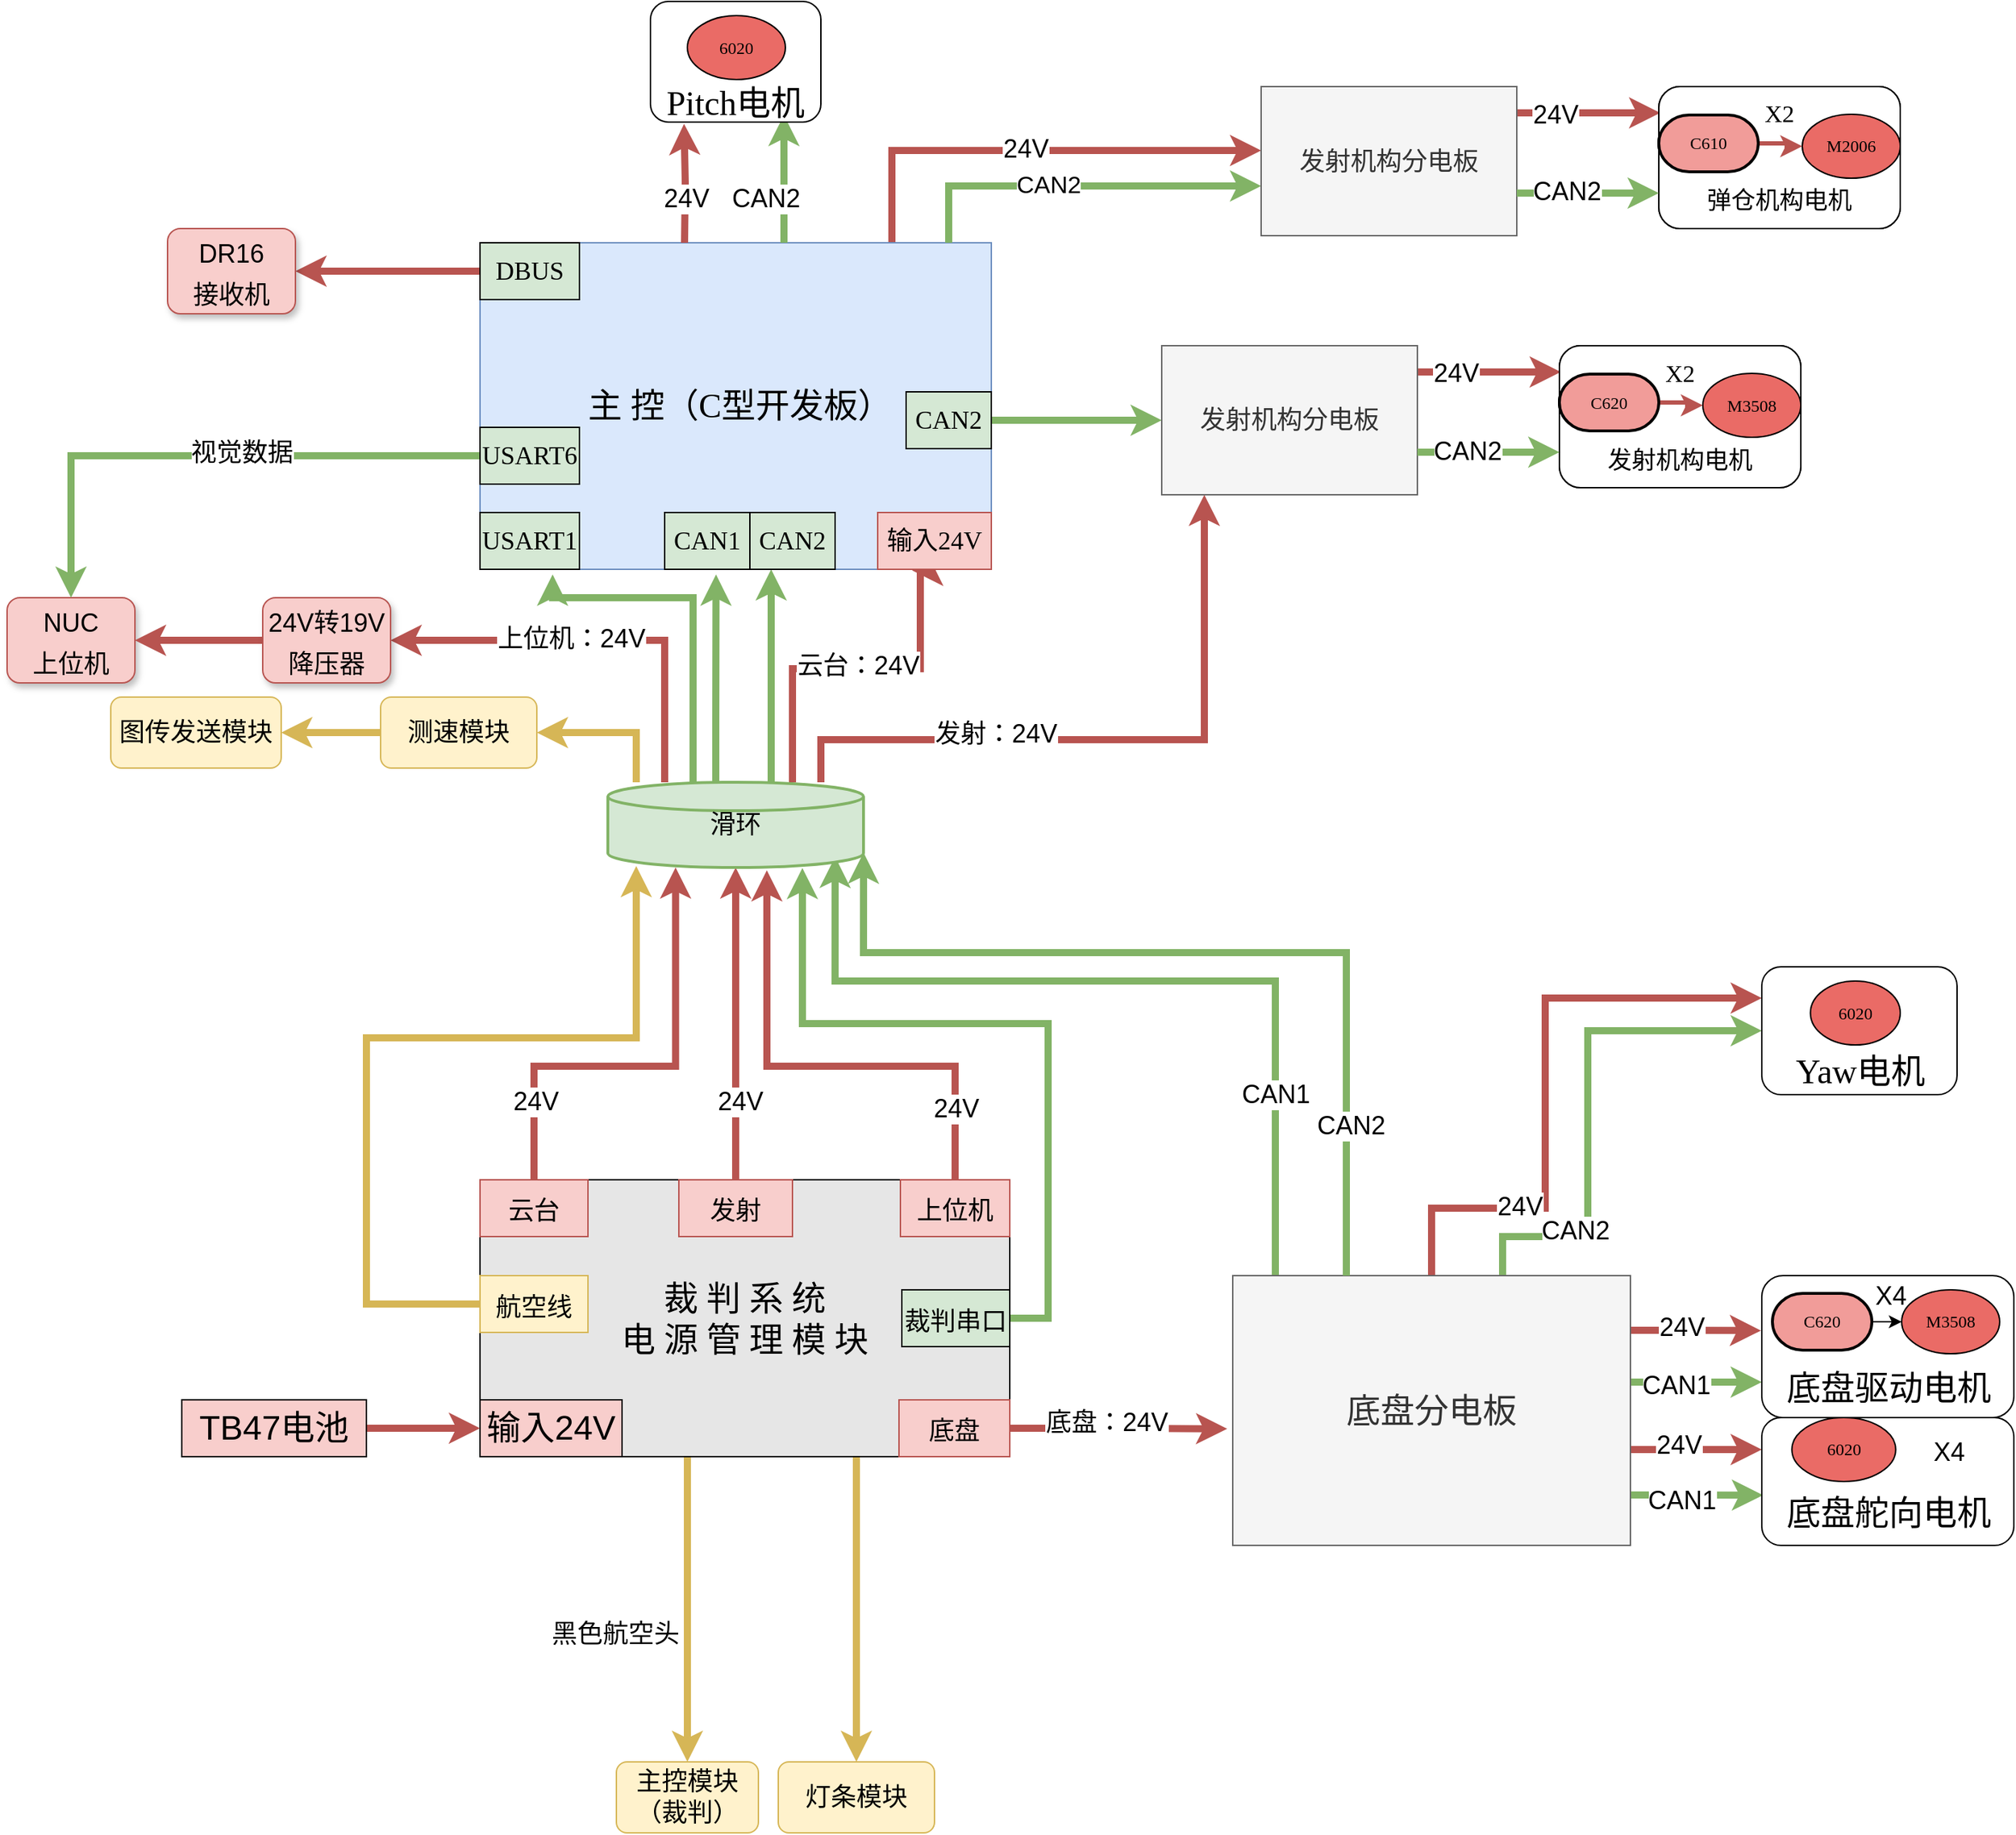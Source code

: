 <mxfile version="15.6.0" type="device"><diagram id="CZtDqc6zKVLzatCX5IzG" name="Page-1"><mxGraphModel dx="864" dy="553" grid="1" gridSize="10" guides="1" tooltips="1" connect="1" arrows="1" fold="1" page="1" pageScale="1" pageWidth="827" pageHeight="1169" math="0" shadow="0"><root><mxCell id="0"/><mxCell id="1" parent="0"/><mxCell id="ervmptaydOIvzW0bVU0r-77" style="edgeStyle=orthogonalEdgeStyle;rounded=0;orthogonalLoop=1;jettySize=auto;html=1;fontSize=18;strokeWidth=5;fillColor=#f8cecc;strokeColor=#b85450;" parent="1" source="od7EhOYDjZgGsdzVqMe6-1" target="duyyAeICjodmPomw_4rh-44" edge="1"><mxGeometry relative="1" as="geometry"><Array as="points"><mxPoint x="710" y="415"/></Array><mxPoint x="970.0" y="415" as="targetPoint"/></mxGeometry></mxCell><mxCell id="ervmptaydOIvzW0bVU0r-78" value="24V" style="edgeLabel;html=1;align=center;verticalAlign=middle;resizable=0;points=[];fontSize=18;" parent="ervmptaydOIvzW0bVU0r-77" vertex="1" connectable="0"><mxGeometry x="-0.021" y="1" relative="1" as="geometry"><mxPoint as="offset"/></mxGeometry></mxCell><mxCell id="od7EhOYDjZgGsdzVqMe6-1" value="&lt;font face=&quot;Times New Roman&quot; style=&quot;font-size: 24px&quot;&gt;&amp;nbsp;主 控（C型开发板）&lt;/font&gt;" style="rounded=0;whiteSpace=wrap;html=1;fillColor=#dae8fc;strokeColor=#6c8ebf;" parent="1" vertex="1"><mxGeometry x="420" y="480" width="360" height="230" as="geometry"/></mxCell><mxCell id="p0tH6st1Zg4c0uGrfp60-65" style="edgeStyle=orthogonalEdgeStyle;rounded=0;orthogonalLoop=1;jettySize=auto;html=1;entryX=1;entryY=0.5;entryDx=0;entryDy=0;fontSize=18;fillColor=#f8cecc;strokeColor=#b85450;strokeWidth=5;" parent="1" source="od7EhOYDjZgGsdzVqMe6-2" target="p0tH6st1Zg4c0uGrfp60-62" edge="1"><mxGeometry relative="1" as="geometry"/></mxCell><mxCell id="od7EhOYDjZgGsdzVqMe6-2" value="&lt;font face=&quot;Times New Roman&quot; style=&quot;font-size: 18px&quot;&gt;DBUS&lt;/font&gt;" style="rounded=0;whiteSpace=wrap;html=1;fillColor=#D5E8D4;" parent="1" vertex="1"><mxGeometry x="420" y="480" width="70" height="40" as="geometry"/></mxCell><mxCell id="p0tH6st1Zg4c0uGrfp60-88" style="edgeStyle=orthogonalEdgeStyle;rounded=0;orthogonalLoop=1;jettySize=auto;html=1;entryX=0.5;entryY=0;entryDx=0;entryDy=0;fontSize=24;fillColor=#fff2cc;strokeColor=#d6b656;strokeWidth=5;" parent="1" source="od7EhOYDjZgGsdzVqMe6-31" target="od7EhOYDjZgGsdzVqMe6-41" edge="1"><mxGeometry relative="1" as="geometry"><Array as="points"><mxPoint x="566" y="1390"/><mxPoint x="566" y="1390"/></Array></mxGeometry></mxCell><mxCell id="p0tH6st1Zg4c0uGrfp60-89" style="edgeStyle=orthogonalEdgeStyle;rounded=0;orthogonalLoop=1;jettySize=auto;html=1;entryX=0.5;entryY=0;entryDx=0;entryDy=0;fontSize=24;strokeWidth=5;fillColor=#fff2cc;strokeColor=#d6b656;" parent="1" source="od7EhOYDjZgGsdzVqMe6-31" target="od7EhOYDjZgGsdzVqMe6-44" edge="1"><mxGeometry relative="1" as="geometry"><Array as="points"><mxPoint x="685" y="1390"/><mxPoint x="685" y="1390"/></Array></mxGeometry></mxCell><mxCell id="od7EhOYDjZgGsdzVqMe6-31" value="&lt;font style=&quot;font-size: 24px&quot;&gt;裁 判 系 统&lt;br&gt;电 源 管 理 模 块&lt;/font&gt;" style="rounded=0;whiteSpace=wrap;html=1;fontFamily=Times New Roman;fillColor=#E6E6E6;" parent="1" vertex="1"><mxGeometry x="420" y="1140" width="373" height="195" as="geometry"/></mxCell><mxCell id="ervmptaydOIvzW0bVU0r-5" style="edgeStyle=orthogonalEdgeStyle;rounded=0;orthogonalLoop=1;jettySize=auto;html=1;entryX=-0.014;entryY=0.568;entryDx=0;entryDy=0;entryPerimeter=0;fillColor=#f8cecc;strokeColor=#b85450;strokeWidth=5;" parent="1" source="od7EhOYDjZgGsdzVqMe6-32" target="WsITJ5cEkY6znqmzxkNp-24" edge="1"><mxGeometry relative="1" as="geometry"><Array as="points"><mxPoint x="870" y="1315"/><mxPoint x="870" y="1315"/></Array></mxGeometry></mxCell><mxCell id="ervmptaydOIvzW0bVU0r-6" value="&lt;font style=&quot;font-size: 18px&quot;&gt;底盘：24V&lt;/font&gt;" style="edgeLabel;html=1;align=center;verticalAlign=middle;resizable=0;points=[];" parent="ervmptaydOIvzW0bVU0r-5" vertex="1" connectable="0"><mxGeometry x="-0.147" y="4" relative="1" as="geometry"><mxPoint x="2" as="offset"/></mxGeometry></mxCell><mxCell id="od7EhOYDjZgGsdzVqMe6-32" value="&lt;font style=&quot;font-size: 18px&quot;&gt;底盘&lt;/font&gt;" style="rounded=0;whiteSpace=wrap;html=1;fontFamily=Times New Roman;fontSize=24;fillColor=#f8cecc;strokeColor=#b85450;" parent="1" vertex="1"><mxGeometry x="715" y="1295" width="78" height="40" as="geometry"/></mxCell><mxCell id="ervmptaydOIvzW0bVU0r-34" style="edgeStyle=orthogonalEdgeStyle;rounded=0;orthogonalLoop=1;jettySize=auto;html=1;entryX=0.622;entryY=1.033;entryDx=0;entryDy=0;entryPerimeter=0;fontSize=18;strokeWidth=5;fillColor=#f8cecc;strokeColor=#b85450;" parent="1" source="od7EhOYDjZgGsdzVqMe6-35" target="p0tH6st1Zg4c0uGrfp60-35" edge="1"><mxGeometry relative="1" as="geometry"><Array as="points"><mxPoint x="755" y="1060"/><mxPoint x="622" y="1060"/></Array></mxGeometry></mxCell><mxCell id="od7EhOYDjZgGsdzVqMe6-35" value="&lt;font style=&quot;font-size: 18px&quot;&gt;上位机&lt;/font&gt;" style="rounded=0;whiteSpace=wrap;html=1;fontFamily=Times New Roman;fontSize=24;fillColor=#f8cecc;strokeColor=#b85450;" parent="1" vertex="1"><mxGeometry x="716" y="1140" width="77" height="40" as="geometry"/></mxCell><mxCell id="p0tH6st1Zg4c0uGrfp60-37" style="edgeStyle=orthogonalEdgeStyle;rounded=0;orthogonalLoop=1;jettySize=auto;html=1;entryX=0.5;entryY=1;entryDx=0;entryDy=0;entryPerimeter=0;fontSize=18;fillColor=#f8cecc;strokeColor=#b85450;strokeWidth=5;" parent="1" source="od7EhOYDjZgGsdzVqMe6-36" target="p0tH6st1Zg4c0uGrfp60-35" edge="1"><mxGeometry relative="1" as="geometry"/></mxCell><mxCell id="od7EhOYDjZgGsdzVqMe6-36" value="&lt;font style=&quot;font-size: 18px&quot;&gt;发射&lt;/font&gt;" style="rounded=0;whiteSpace=wrap;html=1;fontFamily=Times New Roman;fontSize=24;fillColor=#f8cecc;strokeColor=#b85450;" parent="1" vertex="1"><mxGeometry x="560" y="1140" width="80" height="40" as="geometry"/></mxCell><mxCell id="p0tH6st1Zg4c0uGrfp60-109" style="edgeStyle=orthogonalEdgeStyle;rounded=0;orthogonalLoop=1;jettySize=auto;html=1;entryX=0.265;entryY=1;entryDx=0;entryDy=0;entryPerimeter=0;fontSize=12;fillColor=#f8cecc;strokeColor=#b85450;strokeWidth=5;" parent="1" source="od7EhOYDjZgGsdzVqMe6-37" target="p0tH6st1Zg4c0uGrfp60-35" edge="1"><mxGeometry relative="1" as="geometry"><Array as="points"><mxPoint x="458" y="1060"/><mxPoint x="558" y="1060"/></Array></mxGeometry></mxCell><mxCell id="p0tH6st1Zg4c0uGrfp60-110" value="24V" style="edgeLabel;html=1;align=center;verticalAlign=middle;resizable=0;points=[];fontSize=18;" parent="p0tH6st1Zg4c0uGrfp60-109" vertex="1" connectable="0"><mxGeometry x="-0.702" y="-1" relative="1" as="geometry"><mxPoint x="107" y="-200" as="offset"/></mxGeometry></mxCell><mxCell id="ervmptaydOIvzW0bVU0r-112" value="24V" style="edgeLabel;html=1;align=center;verticalAlign=middle;resizable=0;points=[];fontSize=18;" parent="p0tH6st1Zg4c0uGrfp60-109" vertex="1" connectable="0"><mxGeometry x="-0.656" y="-1" relative="1" as="geometry"><mxPoint as="offset"/></mxGeometry></mxCell><mxCell id="od7EhOYDjZgGsdzVqMe6-37" value="&lt;font style=&quot;font-size: 18px&quot;&gt;云台&lt;/font&gt;" style="rounded=0;whiteSpace=wrap;html=1;fontFamily=Times New Roman;fontSize=24;fillColor=#f8cecc;strokeColor=#b85450;" parent="1" vertex="1"><mxGeometry x="420" y="1140" width="76" height="40" as="geometry"/></mxCell><mxCell id="od7EhOYDjZgGsdzVqMe6-41" value="&lt;font style=&quot;font-size: 18px&quot;&gt;主控模块（裁判）&lt;/font&gt;" style="rounded=1;whiteSpace=wrap;html=1;fontFamily=Times New Roman;fontSize=12;fillColor=#fff2cc;strokeColor=#d6b656;" parent="1" vertex="1"><mxGeometry x="516" y="1550" width="100" height="50" as="geometry"/></mxCell><mxCell id="od7EhOYDjZgGsdzVqMe6-44" value="&lt;font style=&quot;font-size: 18px&quot;&gt;灯条模块&lt;/font&gt;" style="rounded=1;whiteSpace=wrap;html=1;fontFamily=Times New Roman;fontSize=12;fillColor=#fff2cc;strokeColor=#d6b656;" parent="1" vertex="1"><mxGeometry x="630" y="1550" width="110" height="50" as="geometry"/></mxCell><mxCell id="WsITJ5cEkY6znqmzxkNp-5" value="&lt;font style=&quot;font-size: 18px&quot;&gt;黑色航空头&lt;/font&gt;" style="text;html=1;align=center;verticalAlign=middle;resizable=0;points=[];autosize=1;strokeColor=none;fillColor=none;" parent="1" vertex="1"><mxGeometry x="460" y="1450" width="110" height="20" as="geometry"/></mxCell><mxCell id="ervmptaydOIvzW0bVU0r-11" style="edgeStyle=orthogonalEdgeStyle;rounded=0;orthogonalLoop=1;jettySize=auto;html=1;entryX=0.973;entryY=1;entryDx=0;entryDy=0;entryPerimeter=0;strokeWidth=5;fillColor=#d5e8d4;strokeColor=#82b366;" parent="1" source="WsITJ5cEkY6znqmzxkNp-24" edge="1"><mxGeometry relative="1" as="geometry"><mxPoint x="1070.1" y="1200" as="sourcePoint"/><mxPoint x="670.049" y="912.5" as="targetPoint"/><Array as="points"><mxPoint x="980" y="1000"/><mxPoint x="670" y="1000"/></Array></mxGeometry></mxCell><mxCell id="ervmptaydOIvzW0bVU0r-12" value="&lt;font style=&quot;font-size: 18px&quot;&gt;CAN1&lt;/font&gt;" style="edgeLabel;html=1;align=center;verticalAlign=middle;resizable=0;points=[];" parent="ervmptaydOIvzW0bVU0r-11" vertex="1" connectable="0"><mxGeometry x="-0.664" y="-3" relative="1" as="geometry"><mxPoint x="-3" y="-26" as="offset"/></mxGeometry></mxCell><mxCell id="ervmptaydOIvzW0bVU0r-25" style="edgeStyle=orthogonalEdgeStyle;rounded=0;orthogonalLoop=1;jettySize=auto;html=1;fontSize=18;strokeWidth=5;fillColor=#f8cecc;strokeColor=#b85450;" parent="1" source="WsITJ5cEkY6znqmzxkNp-24" target="ervmptaydOIvzW0bVU0r-38" edge="1"><mxGeometry relative="1" as="geometry"><mxPoint x="1300.724" y="1011.513" as="targetPoint"/><Array as="points"><mxPoint x="1090" y="1160"/><mxPoint x="1170" y="1160"/><mxPoint x="1170" y="1012"/></Array></mxGeometry></mxCell><mxCell id="ervmptaydOIvzW0bVU0r-26" value="24V" style="edgeLabel;html=1;align=center;verticalAlign=middle;resizable=0;points=[];fontSize=18;" parent="ervmptaydOIvzW0bVU0r-25" vertex="1" connectable="0"><mxGeometry x="-0.49" y="1" relative="1" as="geometry"><mxPoint as="offset"/></mxGeometry></mxCell><mxCell id="ervmptaydOIvzW0bVU0r-40" style="edgeStyle=orthogonalEdgeStyle;rounded=0;orthogonalLoop=1;jettySize=auto;html=1;entryX=0;entryY=0.5;entryDx=0;entryDy=0;fontSize=18;strokeWidth=5;fillColor=#d5e8d4;strokeColor=#82b366;" parent="1" source="WsITJ5cEkY6znqmzxkNp-24" target="ervmptaydOIvzW0bVU0r-38" edge="1"><mxGeometry relative="1" as="geometry"><Array as="points"><mxPoint x="1140" y="1180"/><mxPoint x="1200" y="1180"/><mxPoint x="1200" y="1035"/></Array></mxGeometry></mxCell><mxCell id="ervmptaydOIvzW0bVU0r-41" value="CAN2" style="edgeLabel;html=1;align=center;verticalAlign=middle;resizable=0;points=[];fontSize=18;" parent="ervmptaydOIvzW0bVU0r-40" vertex="1" connectable="0"><mxGeometry x="-0.561" y="4" relative="1" as="geometry"><mxPoint as="offset"/></mxGeometry></mxCell><mxCell id="duyyAeICjodmPomw_4rh-51" style="edgeStyle=orthogonalEdgeStyle;rounded=0;orthogonalLoop=1;jettySize=auto;html=1;entryX=-0.003;entryY=0.387;entryDx=0;entryDy=0;entryPerimeter=0;fillColor=#f8cecc;strokeColor=#b85450;strokeWidth=5;" edge="1" parent="1" source="WsITJ5cEkY6znqmzxkNp-24" target="WsITJ5cEkY6znqmzxkNp-10"><mxGeometry relative="1" as="geometry"><Array as="points"><mxPoint x="1250" y="1246"/><mxPoint x="1250" y="1246"/></Array></mxGeometry></mxCell><mxCell id="duyyAeICjodmPomw_4rh-55" value="24V" style="edgeLabel;html=1;align=center;verticalAlign=middle;resizable=0;points=[];fontSize=18;" vertex="1" connectable="0" parent="duyyAeICjodmPomw_4rh-51"><mxGeometry x="-0.232" y="2" relative="1" as="geometry"><mxPoint as="offset"/></mxGeometry></mxCell><mxCell id="duyyAeICjodmPomw_4rh-52" style="edgeStyle=orthogonalEdgeStyle;rounded=0;orthogonalLoop=1;jettySize=auto;html=1;entryX=0;entryY=0.75;entryDx=0;entryDy=0;fillColor=#d5e8d4;strokeColor=#82b366;strokeWidth=5;" edge="1" parent="1" source="WsITJ5cEkY6znqmzxkNp-24" target="WsITJ5cEkY6znqmzxkNp-10"><mxGeometry relative="1" as="geometry"><Array as="points"><mxPoint x="1276" y="1283"/></Array></mxGeometry></mxCell><mxCell id="duyyAeICjodmPomw_4rh-56" value="CAN1" style="edgeLabel;html=1;align=center;verticalAlign=middle;resizable=0;points=[];fontSize=18;" vertex="1" connectable="0" parent="duyyAeICjodmPomw_4rh-52"><mxGeometry x="-0.308" y="-2" relative="1" as="geometry"><mxPoint as="offset"/></mxGeometry></mxCell><mxCell id="duyyAeICjodmPomw_4rh-53" style="edgeStyle=orthogonalEdgeStyle;rounded=0;orthogonalLoop=1;jettySize=auto;html=1;entryX=0;entryY=0.25;entryDx=0;entryDy=0;fillColor=#f8cecc;strokeColor=#b85450;strokeWidth=5;" edge="1" parent="1" source="WsITJ5cEkY6znqmzxkNp-24" target="WsITJ5cEkY6znqmzxkNp-17"><mxGeometry relative="1" as="geometry"><Array as="points"><mxPoint x="1250" y="1330"/><mxPoint x="1250" y="1330"/></Array></mxGeometry></mxCell><mxCell id="duyyAeICjodmPomw_4rh-57" value="24V" style="edgeLabel;html=1;align=center;verticalAlign=middle;resizable=0;points=[];fontSize=18;" vertex="1" connectable="0" parent="duyyAeICjodmPomw_4rh-53"><mxGeometry x="-0.272" y="3" relative="1" as="geometry"><mxPoint as="offset"/></mxGeometry></mxCell><mxCell id="duyyAeICjodmPomw_4rh-54" style="edgeStyle=orthogonalEdgeStyle;rounded=0;orthogonalLoop=1;jettySize=auto;html=1;entryX=0.005;entryY=0.607;entryDx=0;entryDy=0;entryPerimeter=0;fillColor=#d5e8d4;strokeColor=#82b366;strokeWidth=5;" edge="1" parent="1" source="WsITJ5cEkY6znqmzxkNp-24" target="WsITJ5cEkY6znqmzxkNp-17"><mxGeometry relative="1" as="geometry"><Array as="points"><mxPoint x="1250" y="1362"/><mxPoint x="1250" y="1362"/></Array></mxGeometry></mxCell><mxCell id="duyyAeICjodmPomw_4rh-58" value="CAN1" style="edgeLabel;html=1;align=center;verticalAlign=middle;resizable=0;points=[];fontSize=18;" vertex="1" connectable="0" parent="duyyAeICjodmPomw_4rh-54"><mxGeometry x="-0.243" y="-4" relative="1" as="geometry"><mxPoint as="offset"/></mxGeometry></mxCell><mxCell id="WsITJ5cEkY6znqmzxkNp-24" value="底盘分电板" style="rounded=0;whiteSpace=wrap;html=1;fontSize=24;fillColor=#f5f5f5;strokeColor=#666666;fontColor=#333333;" parent="1" vertex="1"><mxGeometry x="950" y="1207.5" width="280" height="190" as="geometry"/></mxCell><mxCell id="p0tH6st1Zg4c0uGrfp60-10" value="输入24V" style="rounded=0;whiteSpace=wrap;html=1;fontSize=24;fillColor=#F8CECC;" parent="1" vertex="1"><mxGeometry x="420" y="1295" width="100" height="40" as="geometry"/></mxCell><mxCell id="p0tH6st1Zg4c0uGrfp60-14" value="" style="edgeStyle=orthogonalEdgeStyle;rounded=0;orthogonalLoop=1;jettySize=auto;html=1;fillColor=#f8cecc;strokeColor=#b85450;strokeWidth=5;" parent="1" source="p0tH6st1Zg4c0uGrfp60-11" target="p0tH6st1Zg4c0uGrfp60-10" edge="1"><mxGeometry relative="1" as="geometry"/></mxCell><mxCell id="p0tH6st1Zg4c0uGrfp60-11" value="TB47电池" style="rounded=0;whiteSpace=wrap;html=1;fontSize=24;fillColor=#F8CECC;" parent="1" vertex="1"><mxGeometry x="210" y="1295" width="130" height="40" as="geometry"/></mxCell><mxCell id="p0tH6st1Zg4c0uGrfp60-115" style="edgeStyle=orthogonalEdgeStyle;rounded=0;orthogonalLoop=1;jettySize=auto;html=1;fontSize=18;entryX=0.845;entryY=1.003;entryDx=0;entryDy=0;entryPerimeter=0;strokeColor=#b85450;strokeWidth=5;fillColor=#f8cecc;" parent="1" source="p0tH6st1Zg4c0uGrfp60-35" target="od7EhOYDjZgGsdzVqMe6-1" edge="1"><mxGeometry relative="1" as="geometry"><mxPoint x="730" y="750" as="targetPoint"/><Array as="points"><mxPoint x="640" y="780"/><mxPoint x="730" y="780"/><mxPoint x="730" y="711"/></Array></mxGeometry></mxCell><mxCell id="p0tH6st1Zg4c0uGrfp60-117" value="云台：24V" style="edgeLabel;html=1;align=center;verticalAlign=middle;resizable=0;points=[];fontSize=18;" parent="p0tH6st1Zg4c0uGrfp60-115" vertex="1" connectable="0"><mxGeometry x="-0.185" y="2" relative="1" as="geometry"><mxPoint x="26" as="offset"/></mxGeometry></mxCell><mxCell id="ervmptaydOIvzW0bVU0r-65" style="edgeStyle=orthogonalEdgeStyle;rounded=0;orthogonalLoop=1;jettySize=auto;html=1;entryX=1;entryY=0.5;entryDx=0;entryDy=0;fontSize=18;strokeWidth=5;fillColor=#f8cecc;strokeColor=#b85450;" parent="1" source="p0tH6st1Zg4c0uGrfp60-35" target="ervmptaydOIvzW0bVU0r-58" edge="1"><mxGeometry relative="1" as="geometry"><Array as="points"><mxPoint x="550" y="760"/></Array></mxGeometry></mxCell><mxCell id="ervmptaydOIvzW0bVU0r-66" value="上位机：24V" style="edgeLabel;html=1;align=center;verticalAlign=middle;resizable=0;points=[];fontSize=18;" parent="ervmptaydOIvzW0bVU0r-65" vertex="1" connectable="0"><mxGeometry x="0.135" y="-1" relative="1" as="geometry"><mxPoint as="offset"/></mxGeometry></mxCell><mxCell id="ervmptaydOIvzW0bVU0r-70" style="edgeStyle=orthogonalEdgeStyle;rounded=0;orthogonalLoop=1;jettySize=auto;html=1;entryX=0.142;entryY=1.016;entryDx=0;entryDy=0;entryPerimeter=0;fontSize=18;strokeWidth=5;fillColor=#d5e8d4;strokeColor=#82b366;" parent="1" source="p0tH6st1Zg4c0uGrfp60-35" target="od7EhOYDjZgGsdzVqMe6-1" edge="1"><mxGeometry relative="1" as="geometry"><Array as="points"><mxPoint x="570" y="730"/><mxPoint x="471" y="730"/></Array></mxGeometry></mxCell><mxCell id="ervmptaydOIvzW0bVU0r-72" style="edgeStyle=orthogonalEdgeStyle;rounded=0;orthogonalLoop=1;jettySize=auto;html=1;entryX=0.603;entryY=1.092;entryDx=0;entryDy=0;entryPerimeter=0;fontSize=18;strokeWidth=5;fillColor=#d5e8d4;strokeColor=#82b366;" parent="1" source="p0tH6st1Zg4c0uGrfp60-35" target="p0tH6st1Zg4c0uGrfp60-135" edge="1"><mxGeometry relative="1" as="geometry"><Array as="points"><mxPoint x="586" y="820"/><mxPoint x="586" y="820"/></Array></mxGeometry></mxCell><mxCell id="ervmptaydOIvzW0bVU0r-73" style="edgeStyle=orthogonalEdgeStyle;rounded=0;orthogonalLoop=1;jettySize=auto;html=1;entryX=0.25;entryY=1;entryDx=0;entryDy=0;fontSize=18;strokeWidth=5;fillColor=#d5e8d4;strokeColor=#82b366;" parent="1" source="p0tH6st1Zg4c0uGrfp60-35" target="ervmptaydOIvzW0bVU0r-67" edge="1"><mxGeometry relative="1" as="geometry"><Array as="points"><mxPoint x="625" y="820"/><mxPoint x="625" y="820"/></Array></mxGeometry></mxCell><mxCell id="ervmptaydOIvzW0bVU0r-74" style="edgeStyle=orthogonalEdgeStyle;rounded=0;orthogonalLoop=1;jettySize=auto;html=1;fontSize=18;strokeWidth=5;fillColor=#f8cecc;strokeColor=#b85450;" parent="1" source="p0tH6st1Zg4c0uGrfp60-35" edge="1" target="duyyAeICjodmPomw_4rh-1"><mxGeometry relative="1" as="geometry"><mxPoint x="930.0" y="650" as="targetPoint"/><Array as="points"><mxPoint x="660" y="830"/><mxPoint x="930" y="830"/></Array></mxGeometry></mxCell><mxCell id="ervmptaydOIvzW0bVU0r-75" value="发射：24V" style="edgeLabel;html=1;align=center;verticalAlign=middle;resizable=0;points=[];fontSize=18;" parent="ervmptaydOIvzW0bVU0r-74" vertex="1" connectable="0"><mxGeometry x="-0.353" y="4" relative="1" as="geometry"><mxPoint as="offset"/></mxGeometry></mxCell><mxCell id="p0tH6st1Zg4c0uGrfp60-35" value="&lt;font style=&quot;font-size: 18px&quot;&gt;滑环&lt;/font&gt;" style="strokeWidth=2;html=1;shape=mxgraph.flowchart.database;whiteSpace=wrap;fillColor=#d5e8d4;strokeColor=#82b366;" parent="1" vertex="1"><mxGeometry x="510" y="860" width="180" height="60" as="geometry"/></mxCell><mxCell id="p0tH6st1Zg4c0uGrfp60-60" value="24V" style="edgeLabel;html=1;align=center;verticalAlign=middle;resizable=0;points=[];fontSize=18;" parent="1" vertex="1" connectable="0"><mxGeometry x="566" y="1080" as="geometry"><mxPoint x="37" y="5" as="offset"/></mxGeometry></mxCell><mxCell id="p0tH6st1Zg4c0uGrfp60-61" value="24V" style="edgeLabel;html=1;align=center;verticalAlign=middle;resizable=0;points=[];fontSize=18;" parent="1" vertex="1" connectable="0"><mxGeometry x="754.5" y="1090" as="geometry"/></mxCell><mxCell id="p0tH6st1Zg4c0uGrfp60-62" value="&lt;font style=&quot;font-size: 18px&quot;&gt;DR16&lt;br&gt;接收机&lt;/font&gt;" style="rounded=1;whiteSpace=wrap;html=1;fontSize=24;fillColor=#f8cecc;shadow=1;strokeColor=#b85450;" parent="1" vertex="1"><mxGeometry x="200" y="470" width="90" height="60" as="geometry"/></mxCell><mxCell id="ervmptaydOIvzW0bVU0r-33" style="edgeStyle=orthogonalEdgeStyle;rounded=0;orthogonalLoop=1;jettySize=auto;html=1;fontSize=18;strokeWidth=5;fillColor=#d5e8d4;strokeColor=#82b366;" parent="1" source="p0tH6st1Zg4c0uGrfp60-82" target="duyyAeICjodmPomw_4rh-1" edge="1"><mxGeometry relative="1" as="geometry"><mxPoint x="897.83" y="604.975" as="targetPoint"/></mxGeometry></mxCell><mxCell id="p0tH6st1Zg4c0uGrfp60-82" value="&lt;font style=&quot;font-size: 18px&quot;&gt;CAN2&lt;/font&gt;" style="rounded=0;whiteSpace=wrap;html=1;fontFamily=Times New Roman;fillColor=#D5E8D4;" parent="1" vertex="1"><mxGeometry x="720" y="585" width="60" height="40" as="geometry"/></mxCell><mxCell id="ervmptaydOIvzW0bVU0r-50" style="edgeStyle=orthogonalEdgeStyle;rounded=0;orthogonalLoop=1;jettySize=auto;html=1;entryX=0.197;entryY=1.014;entryDx=0;entryDy=0;entryPerimeter=0;fontSize=18;strokeWidth=5;fillColor=#f8cecc;strokeColor=#b85450;" parent="1" target="p0tH6st1Zg4c0uGrfp60-85" edge="1"><mxGeometry relative="1" as="geometry"><mxPoint x="564" y="480" as="sourcePoint"/></mxGeometry></mxCell><mxCell id="ervmptaydOIvzW0bVU0r-113" value="24V" style="edgeLabel;html=1;align=center;verticalAlign=middle;resizable=0;points=[];fontSize=18;" parent="ervmptaydOIvzW0bVU0r-50" vertex="1" connectable="0"><mxGeometry x="-0.264" relative="1" as="geometry"><mxPoint as="offset"/></mxGeometry></mxCell><mxCell id="p0tH6st1Zg4c0uGrfp60-144" style="edgeStyle=orthogonalEdgeStyle;rounded=0;orthogonalLoop=1;jettySize=auto;html=1;fontSize=17;strokeColor=#82b366;strokeWidth=5;fillColor=#d5e8d4;" parent="1" source="od7EhOYDjZgGsdzVqMe6-1" target="duyyAeICjodmPomw_4rh-44" edge="1"><mxGeometry relative="1" as="geometry"><Array as="points"><mxPoint x="750" y="440"/></Array><mxPoint x="970.0" y="440" as="targetPoint"/></mxGeometry></mxCell><mxCell id="p0tH6st1Zg4c0uGrfp60-148" value="CAN2" style="edgeLabel;html=1;align=center;verticalAlign=middle;resizable=0;points=[];fontSize=17;" parent="p0tH6st1Zg4c0uGrfp60-144" vertex="1" connectable="0"><mxGeometry x="-0.158" relative="1" as="geometry"><mxPoint as="offset"/></mxGeometry></mxCell><mxCell id="ervmptaydOIvzW0bVU0r-49" style="edgeStyle=orthogonalEdgeStyle;rounded=0;orthogonalLoop=1;jettySize=auto;html=1;entryX=0.783;entryY=0.941;entryDx=0;entryDy=0;entryPerimeter=0;fontSize=18;strokeWidth=5;fillColor=#d5e8d4;strokeColor=#82b366;" parent="1" target="p0tH6st1Zg4c0uGrfp60-85" edge="1"><mxGeometry relative="1" as="geometry"><mxPoint x="634" y="480" as="sourcePoint"/><Array as="points"><mxPoint x="634" y="440"/><mxPoint x="634" y="440"/></Array></mxGeometry></mxCell><mxCell id="p0tH6st1Zg4c0uGrfp60-108" style="edgeStyle=orthogonalEdgeStyle;rounded=0;orthogonalLoop=1;jettySize=auto;html=1;fontSize=12;entryX=0.115;entryY=0.983;entryDx=0;entryDy=0;entryPerimeter=0;fillColor=#fff2cc;strokeColor=#d6b656;strokeWidth=5;" parent="1" source="p0tH6st1Zg4c0uGrfp60-107" target="p0tH6st1Zg4c0uGrfp60-35" edge="1"><mxGeometry relative="1" as="geometry"><mxPoint x="350" y="930" as="targetPoint"/><Array as="points"><mxPoint x="340" y="1228"/><mxPoint x="340" y="1040"/><mxPoint x="530" y="1040"/><mxPoint x="530" y="919"/></Array></mxGeometry></mxCell><mxCell id="p0tH6st1Zg4c0uGrfp60-107" value="&lt;span style=&quot;font-size: 18px&quot;&gt;航空线&lt;/span&gt;" style="rounded=0;whiteSpace=wrap;html=1;fontFamily=Times New Roman;fontSize=24;fillColor=#fff2cc;strokeColor=#d6b656;" parent="1" vertex="1"><mxGeometry x="420" y="1207.5" width="76" height="40" as="geometry"/></mxCell><mxCell id="p0tH6st1Zg4c0uGrfp60-134" value="&lt;font style=&quot;font-size: 18px&quot;&gt;输入24V&lt;/font&gt;" style="rounded=0;whiteSpace=wrap;html=1;fontFamily=Times New Roman;fillColor=#f8cecc;strokeColor=#b85450;" parent="1" vertex="1"><mxGeometry x="700" y="670" width="80" height="40" as="geometry"/></mxCell><mxCell id="p0tH6st1Zg4c0uGrfp60-135" value="&lt;font style=&quot;font-size: 18px&quot;&gt;CAN1&lt;/font&gt;" style="rounded=0;whiteSpace=wrap;html=1;fontFamily=Times New Roman;fillColor=#D5E8D4;" parent="1" vertex="1"><mxGeometry x="550" y="670" width="60" height="40" as="geometry"/></mxCell><mxCell id="ervmptaydOIvzW0bVU0r-35" style="edgeStyle=orthogonalEdgeStyle;rounded=0;orthogonalLoop=1;jettySize=auto;html=1;entryX=0.761;entryY=1.006;entryDx=0;entryDy=0;entryPerimeter=0;fontSize=18;strokeWidth=5;fillColor=#d5e8d4;strokeColor=#82b366;" parent="1" source="ervmptaydOIvzW0bVU0r-7" target="p0tH6st1Zg4c0uGrfp60-35" edge="1"><mxGeometry relative="1" as="geometry"><Array as="points"><mxPoint x="820" y="1238"/><mxPoint x="820" y="1030"/><mxPoint x="647" y="1030"/></Array></mxGeometry></mxCell><mxCell id="ervmptaydOIvzW0bVU0r-7" value="&lt;span style=&quot;font-size: 18px&quot;&gt;裁判串口&lt;/span&gt;" style="rounded=0;whiteSpace=wrap;html=1;fontFamily=Times New Roman;fontSize=24;fillColor=#D5E8D4;" parent="1" vertex="1"><mxGeometry x="717" y="1217.5" width="76" height="40" as="geometry"/></mxCell><mxCell id="ervmptaydOIvzW0bVU0r-20" style="edgeStyle=orthogonalEdgeStyle;rounded=0;orthogonalLoop=1;jettySize=auto;html=1;entryX=0.973;entryY=1;entryDx=0;entryDy=0;entryPerimeter=0;strokeWidth=5;fillColor=#d5e8d4;strokeColor=#82b366;" parent="1" source="WsITJ5cEkY6znqmzxkNp-24" edge="1"><mxGeometry relative="1" as="geometry"><mxPoint x="1090" y="1207.5" as="sourcePoint"/><mxPoint x="690.049" y="909.5" as="targetPoint"/><Array as="points"><mxPoint x="1030" y="980"/><mxPoint x="690" y="980"/></Array></mxGeometry></mxCell><mxCell id="ervmptaydOIvzW0bVU0r-21" value="&lt;font style=&quot;font-size: 18px&quot;&gt;CAN2&lt;/font&gt;" style="edgeLabel;html=1;align=center;verticalAlign=middle;resizable=0;points=[];" parent="ervmptaydOIvzW0bVU0r-20" vertex="1" connectable="0"><mxGeometry x="-0.664" y="-3" relative="1" as="geometry"><mxPoint y="1" as="offset"/></mxGeometry></mxCell><mxCell id="ervmptaydOIvzW0bVU0r-56" value="&lt;span style=&quot;font-size: 18px&quot;&gt;NUC&lt;br&gt;上位机&lt;/span&gt;" style="rounded=1;whiteSpace=wrap;html=1;fontSize=24;fillColor=#f8cecc;shadow=1;strokeColor=#b85450;" parent="1" vertex="1"><mxGeometry x="87" y="730" width="90" height="60" as="geometry"/></mxCell><mxCell id="ervmptaydOIvzW0bVU0r-57" value="" style="edgeStyle=orthogonalEdgeStyle;rounded=0;orthogonalLoop=1;jettySize=auto;html=1;fontSize=18;fillColor=#f8cecc;strokeColor=#b85450;strokeWidth=5;" parent="1" source="ervmptaydOIvzW0bVU0r-58" target="ervmptaydOIvzW0bVU0r-56" edge="1"><mxGeometry relative="1" as="geometry"/></mxCell><mxCell id="ervmptaydOIvzW0bVU0r-58" value="&lt;span style=&quot;font-size: 18px&quot;&gt;24V转19V&lt;br&gt;降压器&lt;/span&gt;" style="rounded=1;whiteSpace=wrap;html=1;fontSize=24;fillColor=#f8cecc;shadow=1;strokeColor=#b85450;" parent="1" vertex="1"><mxGeometry x="267" y="730" width="90" height="60" as="geometry"/></mxCell><mxCell id="ervmptaydOIvzW0bVU0r-59" style="edgeStyle=orthogonalEdgeStyle;rounded=0;orthogonalLoop=1;jettySize=auto;html=1;entryX=1;entryY=0.5;entryDx=0;entryDy=0;fontSize=18;fillColor=#fff2cc;strokeColor=#d6b656;strokeWidth=5;" parent="1" source="ervmptaydOIvzW0bVU0r-60" target="ervmptaydOIvzW0bVU0r-61" edge="1"><mxGeometry relative="1" as="geometry"/></mxCell><mxCell id="ervmptaydOIvzW0bVU0r-60" value="&lt;span style=&quot;font-size: 18px&quot;&gt;测速模块&lt;/span&gt;" style="rounded=1;whiteSpace=wrap;html=1;fontFamily=Times New Roman;fontSize=12;fillColor=#fff2cc;strokeColor=#d6b656;" parent="1" vertex="1"><mxGeometry x="350" y="800" width="110" height="50" as="geometry"/></mxCell><mxCell id="ervmptaydOIvzW0bVU0r-61" value="&lt;font style=&quot;font-size: 18px&quot;&gt;图传发送模块&lt;/font&gt;" style="rounded=1;whiteSpace=wrap;html=1;fontFamily=Times New Roman;fontSize=12;fillColor=#fff2cc;strokeColor=#d6b656;" parent="1" vertex="1"><mxGeometry x="160" y="800" width="120" height="50" as="geometry"/></mxCell><mxCell id="ervmptaydOIvzW0bVU0r-62" style="edgeStyle=orthogonalEdgeStyle;rounded=0;orthogonalLoop=1;jettySize=auto;html=1;entryX=1;entryY=0.5;entryDx=0;entryDy=0;fontSize=18;strokeWidth=5;fillColor=#fff2cc;strokeColor=#d6b656;" parent="1" target="ervmptaydOIvzW0bVU0r-60" edge="1"><mxGeometry relative="1" as="geometry"><Array as="points"><mxPoint x="530" y="825"/></Array><mxPoint x="530" y="860" as="sourcePoint"/></mxGeometry></mxCell><mxCell id="ervmptaydOIvzW0bVU0r-67" value="&lt;font style=&quot;font-size: 18px&quot;&gt;CAN2&lt;/font&gt;" style="rounded=0;whiteSpace=wrap;html=1;fontFamily=Times New Roman;fillColor=#D5E8D4;" parent="1" vertex="1"><mxGeometry x="610" y="670" width="60" height="40" as="geometry"/></mxCell><mxCell id="ervmptaydOIvzW0bVU0r-71" value="&lt;font face=&quot;Times New Roman&quot;&gt;&lt;span style=&quot;font-size: 18px&quot;&gt;USART1&lt;/span&gt;&lt;/font&gt;" style="rounded=0;whiteSpace=wrap;html=1;fillColor=#D5E8D4;" parent="1" vertex="1"><mxGeometry x="420" y="670" width="70" height="40" as="geometry"/></mxCell><mxCell id="ervmptaydOIvzW0bVU0r-88" value="" style="edgeStyle=orthogonalEdgeStyle;rounded=0;orthogonalLoop=1;jettySize=auto;html=1;entryX=-0.014;entryY=0.69;entryDx=0;entryDy=0;entryPerimeter=0;fontSize=18;strokeWidth=5;fillColor=#d5e8d4;strokeColor=#82b366;endArrow=none;" parent="1" edge="1"><mxGeometry relative="1" as="geometry"><mxPoint x="1230" y="1262.5" as="sourcePoint"/><mxPoint x="1229.16" y="1263.2" as="targetPoint"/></mxGeometry></mxCell><mxCell id="ervmptaydOIvzW0bVU0r-95" value="" style="group" parent="1" vertex="1" connectable="0"><mxGeometry x="1322.5" y="990" width="137.5" height="90" as="geometry"/></mxCell><mxCell id="ervmptaydOIvzW0bVU0r-38" value="&lt;font style=&quot;font-size: 24px&quot;&gt;&lt;br&gt;&lt;br&gt;Yaw电机&lt;/font&gt;" style="rounded=1;whiteSpace=wrap;html=1;fontFamily=Times New Roman;" parent="ervmptaydOIvzW0bVU0r-95" vertex="1"><mxGeometry width="137.5" height="90" as="geometry"/></mxCell><mxCell id="ervmptaydOIvzW0bVU0r-39" value="6020" style="ellipse;whiteSpace=wrap;html=1;fontFamily=Times New Roman;fillColor=#EA6B66;" parent="ervmptaydOIvzW0bVU0r-95" vertex="1"><mxGeometry x="34.25" y="10" width="63.25" height="45" as="geometry"/></mxCell><mxCell id="ervmptaydOIvzW0bVU0r-96" value="" style="group" parent="1" vertex="1" connectable="0"><mxGeometry x="1180" y="552.5" width="170" height="105" as="geometry"/></mxCell><mxCell id="od7EhOYDjZgGsdzVqMe6-8" value="&lt;font style=&quot;font-size: 17px&quot;&gt;X2&lt;br&gt;&lt;br&gt;发射结构电机&lt;/font&gt;" style="rounded=1;whiteSpace=wrap;html=1;fontFamily=Times New Roman;" parent="ervmptaydOIvzW0bVU0r-96" vertex="1"><mxGeometry width="170" height="100" as="geometry"/></mxCell><mxCell id="od7EhOYDjZgGsdzVqMe6-22" value="M3508" style="ellipse;whiteSpace=wrap;html=1;fontFamily=Times New Roman;fillColor=#EA6B66;" parent="ervmptaydOIvzW0bVU0r-96" vertex="1"><mxGeometry x="101" y="19.5" width="69" height="45" as="geometry"/></mxCell><mxCell id="p0tH6st1Zg4c0uGrfp60-69" style="edgeStyle=orthogonalEdgeStyle;rounded=0;orthogonalLoop=1;jettySize=auto;html=1;entryX=0;entryY=0.5;entryDx=0;entryDy=0;fontSize=24;fillColor=#f8cecc;strokeColor=#b85450;strokeWidth=3;" parent="ervmptaydOIvzW0bVU0r-96" source="od7EhOYDjZgGsdzVqMe6-23" target="od7EhOYDjZgGsdzVqMe6-22" edge="1"><mxGeometry relative="1" as="geometry"/></mxCell><mxCell id="od7EhOYDjZgGsdzVqMe6-23" value="C620" style="strokeWidth=2;html=1;shape=mxgraph.flowchart.terminator;whiteSpace=wrap;fontFamily=Times New Roman;fillColor=#F19C99;" parent="ervmptaydOIvzW0bVU0r-96" vertex="1"><mxGeometry y="20" width="70" height="40" as="geometry"/></mxCell><mxCell id="duyyAeICjodmPomw_4rh-2" style="edgeStyle=orthogonalEdgeStyle;rounded=0;orthogonalLoop=1;jettySize=auto;html=1;entryX=0;entryY=0.185;entryDx=0;entryDy=0;entryPerimeter=0;fontSize=18;strokeWidth=5;fillColor=#f8cecc;strokeColor=#b85450;" edge="1" parent="ervmptaydOIvzW0bVU0r-96"><mxGeometry relative="1" as="geometry"><mxPoint x="-111.25" y="18.5" as="sourcePoint"/><mxPoint x="1" y="18.5" as="targetPoint"/><Array as="points"><mxPoint x="-79" y="18.5"/><mxPoint x="-79" y="18.5"/></Array></mxGeometry></mxCell><mxCell id="duyyAeICjodmPomw_4rh-3" value="24V" style="edgeLabel;html=1;align=center;verticalAlign=middle;resizable=0;points=[];fontSize=18;" vertex="1" connectable="0" parent="duyyAeICjodmPomw_4rh-2"><mxGeometry x="-0.319" y="-1" relative="1" as="geometry"><mxPoint as="offset"/></mxGeometry></mxCell><mxCell id="duyyAeICjodmPomw_4rh-6" value="" style="group" vertex="1" connectable="0" parent="ervmptaydOIvzW0bVU0r-96"><mxGeometry width="170" height="100" as="geometry"/></mxCell><mxCell id="duyyAeICjodmPomw_4rh-7" value="&lt;font style=&quot;font-size: 17px&quot;&gt;X2&lt;br&gt;&lt;br&gt;&lt;br&gt;发射机构电机&lt;/font&gt;" style="rounded=1;whiteSpace=wrap;html=1;fontFamily=Times New Roman;" vertex="1" parent="duyyAeICjodmPomw_4rh-6"><mxGeometry width="170" height="100" as="geometry"/></mxCell><mxCell id="duyyAeICjodmPomw_4rh-8" value="M3508" style="ellipse;whiteSpace=wrap;html=1;fontFamily=Times New Roman;fillColor=#EA6B66;" vertex="1" parent="duyyAeICjodmPomw_4rh-6"><mxGeometry x="101" y="19.5" width="69" height="45" as="geometry"/></mxCell><mxCell id="duyyAeICjodmPomw_4rh-9" style="edgeStyle=orthogonalEdgeStyle;rounded=0;orthogonalLoop=1;jettySize=auto;html=1;entryX=0;entryY=0.5;entryDx=0;entryDy=0;fontSize=24;fillColor=#f8cecc;strokeColor=#b85450;strokeWidth=3;" edge="1" parent="duyyAeICjodmPomw_4rh-6" source="duyyAeICjodmPomw_4rh-10" target="duyyAeICjodmPomw_4rh-8"><mxGeometry relative="1" as="geometry"/></mxCell><mxCell id="duyyAeICjodmPomw_4rh-10" value="C620" style="strokeWidth=2;html=1;shape=mxgraph.flowchart.terminator;whiteSpace=wrap;fontFamily=Times New Roman;fillColor=#F19C99;" vertex="1" parent="duyyAeICjodmPomw_4rh-6"><mxGeometry y="20" width="70" height="40" as="geometry"/></mxCell><mxCell id="ervmptaydOIvzW0bVU0r-98" value="" style="group" parent="1" vertex="1" connectable="0"><mxGeometry x="540" y="310" width="120" height="85" as="geometry"/></mxCell><mxCell id="p0tH6st1Zg4c0uGrfp60-85" value="&lt;font style=&quot;font-size: 24px&quot;&gt;&lt;br&gt;&lt;br&gt;Pitch电机&lt;/font&gt;" style="rounded=1;whiteSpace=wrap;html=1;fontFamily=Times New Roman;" parent="ervmptaydOIvzW0bVU0r-98" vertex="1"><mxGeometry width="120" height="85" as="geometry"/></mxCell><mxCell id="p0tH6st1Zg4c0uGrfp60-86" value="6020" style="ellipse;whiteSpace=wrap;html=1;fontFamily=Times New Roman;fillColor=#EA6B66;" parent="ervmptaydOIvzW0bVU0r-98" vertex="1"><mxGeometry x="26" y="10" width="69" height="45" as="geometry"/></mxCell><mxCell id="ervmptaydOIvzW0bVU0r-110" style="edgeStyle=orthogonalEdgeStyle;rounded=0;orthogonalLoop=1;jettySize=auto;html=1;fontSize=18;strokeWidth=5;fillColor=#d5e8d4;strokeColor=#82b366;" parent="1" source="ervmptaydOIvzW0bVU0r-109" target="ervmptaydOIvzW0bVU0r-56" edge="1"><mxGeometry relative="1" as="geometry"/></mxCell><mxCell id="ervmptaydOIvzW0bVU0r-111" value="视觉数据" style="edgeLabel;html=1;align=center;verticalAlign=middle;resizable=0;points=[];fontSize=18;" parent="ervmptaydOIvzW0bVU0r-110" vertex="1" connectable="0"><mxGeometry x="-0.134" y="-2" relative="1" as="geometry"><mxPoint as="offset"/></mxGeometry></mxCell><mxCell id="ervmptaydOIvzW0bVU0r-109" value="&lt;font face=&quot;Times New Roman&quot;&gt;&lt;span style=&quot;font-size: 18px&quot;&gt;USART6&lt;/span&gt;&lt;/font&gt;" style="rounded=0;whiteSpace=wrap;html=1;fillColor=#D5E8D4;" parent="1" vertex="1"><mxGeometry x="420" y="610" width="70" height="40" as="geometry"/></mxCell><mxCell id="ervmptaydOIvzW0bVU0r-114" value="CAN2" style="edgeLabel;html=1;align=center;verticalAlign=middle;resizable=0;points=[];fontSize=18;" parent="1" vertex="1" connectable="0"><mxGeometry x="640" y="450" as="geometry"><mxPoint x="-19" y="-1" as="offset"/></mxGeometry></mxCell><mxCell id="duyyAeICjodmPomw_4rh-1" value="&lt;font style=&quot;font-size: 18px&quot;&gt;发射机构分电板&lt;/font&gt;" style="rounded=0;whiteSpace=wrap;html=1;fontFamily=Times New Roman;fillColor=#f5f5f5;strokeColor=#666666;fontColor=#333333;" vertex="1" parent="1"><mxGeometry x="900" y="552.5" width="180" height="105" as="geometry"/></mxCell><mxCell id="duyyAeICjodmPomw_4rh-4" style="edgeStyle=orthogonalEdgeStyle;rounded=0;orthogonalLoop=1;jettySize=auto;html=1;entryX=0;entryY=0.75;entryDx=0;entryDy=0;fontSize=18;strokeWidth=5;fillColor=#d5e8d4;strokeColor=#82b366;" edge="1" source="duyyAeICjodmPomw_4rh-1" target="duyyAeICjodmPomw_4rh-7" parent="1"><mxGeometry relative="1" as="geometry"><Array as="points"><mxPoint x="1124" y="628"/></Array></mxGeometry></mxCell><mxCell id="duyyAeICjodmPomw_4rh-5" value="CAN2" style="edgeLabel;html=1;align=center;verticalAlign=middle;resizable=0;points=[];fontSize=18;" vertex="1" connectable="0" parent="duyyAeICjodmPomw_4rh-4"><mxGeometry x="-0.301" y="2" relative="1" as="geometry"><mxPoint y="1" as="offset"/></mxGeometry></mxCell><mxCell id="duyyAeICjodmPomw_4rh-47" value="" style="group" vertex="1" connectable="0" parent="1"><mxGeometry x="970" y="370" width="450" height="105" as="geometry"/></mxCell><mxCell id="duyyAeICjodmPomw_4rh-32" value="" style="group" vertex="1" connectable="0" parent="duyyAeICjodmPomw_4rh-47"><mxGeometry x="280" width="170" height="105" as="geometry"/></mxCell><mxCell id="duyyAeICjodmPomw_4rh-33" value="&lt;font style=&quot;font-size: 17px&quot;&gt;X2&lt;br&gt;&lt;br&gt;发射结构电机&lt;/font&gt;" style="rounded=1;whiteSpace=wrap;html=1;fontFamily=Times New Roman;" vertex="1" parent="duyyAeICjodmPomw_4rh-32"><mxGeometry width="170" height="100" as="geometry"/></mxCell><mxCell id="duyyAeICjodmPomw_4rh-34" value="M3508" style="ellipse;whiteSpace=wrap;html=1;fontFamily=Times New Roman;fillColor=#EA6B66;" vertex="1" parent="duyyAeICjodmPomw_4rh-32"><mxGeometry x="101" y="19.5" width="69" height="45" as="geometry"/></mxCell><mxCell id="duyyAeICjodmPomw_4rh-35" style="edgeStyle=orthogonalEdgeStyle;rounded=0;orthogonalLoop=1;jettySize=auto;html=1;entryX=0;entryY=0.5;entryDx=0;entryDy=0;fontSize=24;fillColor=#f8cecc;strokeColor=#b85450;strokeWidth=3;" edge="1" parent="duyyAeICjodmPomw_4rh-32" source="duyyAeICjodmPomw_4rh-36" target="duyyAeICjodmPomw_4rh-34"><mxGeometry relative="1" as="geometry"/></mxCell><mxCell id="duyyAeICjodmPomw_4rh-36" value="C620" style="strokeWidth=2;html=1;shape=mxgraph.flowchart.terminator;whiteSpace=wrap;fontFamily=Times New Roman;fillColor=#F19C99;" vertex="1" parent="duyyAeICjodmPomw_4rh-32"><mxGeometry y="20" width="70" height="40" as="geometry"/></mxCell><mxCell id="duyyAeICjodmPomw_4rh-37" style="edgeStyle=orthogonalEdgeStyle;rounded=0;orthogonalLoop=1;jettySize=auto;html=1;entryX=0;entryY=0.185;entryDx=0;entryDy=0;entryPerimeter=0;fontSize=18;strokeWidth=5;fillColor=#f8cecc;strokeColor=#b85450;" edge="1" parent="duyyAeICjodmPomw_4rh-32"><mxGeometry relative="1" as="geometry"><mxPoint x="-111.25" y="18.5" as="sourcePoint"/><mxPoint x="1" y="18.5" as="targetPoint"/><Array as="points"><mxPoint x="-79" y="18.5"/><mxPoint x="-79" y="18.5"/></Array></mxGeometry></mxCell><mxCell id="duyyAeICjodmPomw_4rh-38" value="24V" style="edgeLabel;html=1;align=center;verticalAlign=middle;resizable=0;points=[];fontSize=18;" vertex="1" connectable="0" parent="duyyAeICjodmPomw_4rh-37"><mxGeometry x="-0.319" y="-1" relative="1" as="geometry"><mxPoint as="offset"/></mxGeometry></mxCell><mxCell id="duyyAeICjodmPomw_4rh-39" value="" style="group" vertex="1" connectable="0" parent="duyyAeICjodmPomw_4rh-32"><mxGeometry width="170" height="100" as="geometry"/></mxCell><mxCell id="duyyAeICjodmPomw_4rh-40" value="&lt;font style=&quot;font-size: 17px&quot;&gt;X2&lt;br&gt;&lt;br&gt;&lt;br&gt;弹仓机构电机&lt;/font&gt;" style="rounded=1;whiteSpace=wrap;html=1;fontFamily=Times New Roman;" vertex="1" parent="duyyAeICjodmPomw_4rh-39"><mxGeometry width="170" height="100" as="geometry"/></mxCell><mxCell id="duyyAeICjodmPomw_4rh-41" value="M2006" style="ellipse;whiteSpace=wrap;html=1;fontFamily=Times New Roman;fillColor=#EA6B66;" vertex="1" parent="duyyAeICjodmPomw_4rh-39"><mxGeometry x="101" y="19.5" width="69" height="45" as="geometry"/></mxCell><mxCell id="duyyAeICjodmPomw_4rh-42" style="edgeStyle=orthogonalEdgeStyle;rounded=0;orthogonalLoop=1;jettySize=auto;html=1;entryX=0;entryY=0.5;entryDx=0;entryDy=0;fontSize=24;fillColor=#f8cecc;strokeColor=#b85450;strokeWidth=3;" edge="1" parent="duyyAeICjodmPomw_4rh-39" source="duyyAeICjodmPomw_4rh-43" target="duyyAeICjodmPomw_4rh-41"><mxGeometry relative="1" as="geometry"/></mxCell><mxCell id="duyyAeICjodmPomw_4rh-43" value="C610" style="strokeWidth=2;html=1;shape=mxgraph.flowchart.terminator;whiteSpace=wrap;fontFamily=Times New Roman;fillColor=#F19C99;" vertex="1" parent="duyyAeICjodmPomw_4rh-39"><mxGeometry y="20" width="70" height="40" as="geometry"/></mxCell><mxCell id="duyyAeICjodmPomw_4rh-44" value="&lt;font style=&quot;font-size: 18px&quot;&gt;发射机构分电板&lt;/font&gt;" style="rounded=0;whiteSpace=wrap;html=1;fontFamily=Times New Roman;fillColor=#f5f5f5;strokeColor=#666666;fontColor=#333333;" vertex="1" parent="duyyAeICjodmPomw_4rh-47"><mxGeometry width="180" height="105" as="geometry"/></mxCell><mxCell id="duyyAeICjodmPomw_4rh-45" style="edgeStyle=orthogonalEdgeStyle;rounded=0;orthogonalLoop=1;jettySize=auto;html=1;entryX=0;entryY=0.75;entryDx=0;entryDy=0;fontSize=18;strokeWidth=5;fillColor=#d5e8d4;strokeColor=#82b366;" edge="1" parent="duyyAeICjodmPomw_4rh-47" source="duyyAeICjodmPomw_4rh-44" target="duyyAeICjodmPomw_4rh-40"><mxGeometry relative="1" as="geometry"><Array as="points"><mxPoint x="224" y="75.5"/></Array></mxGeometry></mxCell><mxCell id="duyyAeICjodmPomw_4rh-46" value="CAN2" style="edgeLabel;html=1;align=center;verticalAlign=middle;resizable=0;points=[];fontSize=18;" vertex="1" connectable="0" parent="duyyAeICjodmPomw_4rh-45"><mxGeometry x="-0.301" y="2" relative="1" as="geometry"><mxPoint y="1" as="offset"/></mxGeometry></mxCell><mxCell id="duyyAeICjodmPomw_4rh-48" value="" style="group" vertex="1" connectable="0" parent="1"><mxGeometry x="1322.5" y="1307.5" width="177.5" height="90" as="geometry"/></mxCell><mxCell id="WsITJ5cEkY6znqmzxkNp-17" value="&lt;br&gt;&lt;font style=&quot;font-size: 24px&quot;&gt;&lt;br&gt;底盘舵向电机&lt;/font&gt;" style="rounded=1;whiteSpace=wrap;html=1;fontFamily=Times New Roman;" parent="duyyAeICjodmPomw_4rh-48" vertex="1"><mxGeometry width="177.5" height="90" as="geometry"/></mxCell><mxCell id="WsITJ5cEkY6znqmzxkNp-18" value="6020" style="ellipse;whiteSpace=wrap;html=1;fontFamily=Times New Roman;fillColor=#EA6B66;" parent="duyyAeICjodmPomw_4rh-48" vertex="1"><mxGeometry x="21.194" width="73.119" height="45" as="geometry"/></mxCell><mxCell id="WsITJ5cEkY6znqmzxkNp-21" value="&lt;font style=&quot;font-size: 18px&quot;&gt;X4&lt;/font&gt;" style="text;html=1;align=center;verticalAlign=middle;resizable=0;points=[];autosize=1;strokeColor=none;fillColor=none;fontSize=24;" parent="duyyAeICjodmPomw_4rh-48" vertex="1"><mxGeometry x="111.269" y="2.5" width="40" height="40" as="geometry"/></mxCell><mxCell id="duyyAeICjodmPomw_4rh-49" value="" style="group" vertex="1" connectable="0" parent="1"><mxGeometry x="1322.5" y="1200" width="177.5" height="107.5" as="geometry"/></mxCell><mxCell id="WsITJ5cEkY6znqmzxkNp-10" value="&lt;br&gt;&lt;br&gt;&lt;br&gt;&lt;br&gt;&lt;font style=&quot;font-size: 24px&quot;&gt;底盘驱动电机&lt;/font&gt;" style="rounded=1;whiteSpace=wrap;html=1;fontFamily=Times New Roman;" parent="duyyAeICjodmPomw_4rh-49" vertex="1"><mxGeometry y="7.5" width="177.5" height="100" as="geometry"/></mxCell><mxCell id="WsITJ5cEkY6znqmzxkNp-11" value="M3508" style="ellipse;whiteSpace=wrap;html=1;fontFamily=Times New Roman;fillColor=#EA6B66;" parent="duyyAeICjodmPomw_4rh-49" vertex="1"><mxGeometry x="98.5" y="17.5" width="69" height="45" as="geometry"/></mxCell><mxCell id="WsITJ5cEkY6znqmzxkNp-14" style="edgeStyle=orthogonalEdgeStyle;rounded=0;orthogonalLoop=1;jettySize=auto;html=1;entryX=0;entryY=0.5;entryDx=0;entryDy=0;fontSize=24;" parent="duyyAeICjodmPomw_4rh-49" source="WsITJ5cEkY6znqmzxkNp-12" target="WsITJ5cEkY6znqmzxkNp-11" edge="1"><mxGeometry y="-2.5" as="geometry"/></mxCell><mxCell id="WsITJ5cEkY6znqmzxkNp-12" value="C620" style="strokeWidth=2;html=1;shape=mxgraph.flowchart.terminator;whiteSpace=wrap;fontFamily=Times New Roman;fillColor=#F19C99;" parent="duyyAeICjodmPomw_4rh-49" vertex="1"><mxGeometry x="7.5" y="20" width="70" height="40" as="geometry"/></mxCell><mxCell id="WsITJ5cEkY6znqmzxkNp-15" value="&lt;font style=&quot;font-size: 18px&quot;&gt;X4&lt;/font&gt;" style="text;html=1;align=center;verticalAlign=middle;resizable=0;points=[];autosize=1;strokeColor=none;fillColor=none;fontSize=24;" parent="duyyAeICjodmPomw_4rh-49" vertex="1"><mxGeometry x="70" width="40" height="40" as="geometry"/></mxCell></root></mxGraphModel></diagram></mxfile>